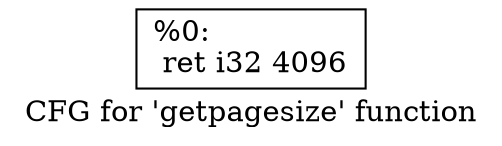 digraph "CFG for 'getpagesize' function" {
	label="CFG for 'getpagesize' function";

	Node0x1e8ea70 [shape=record,label="{%0:\l  ret i32 4096\l}"];
}
